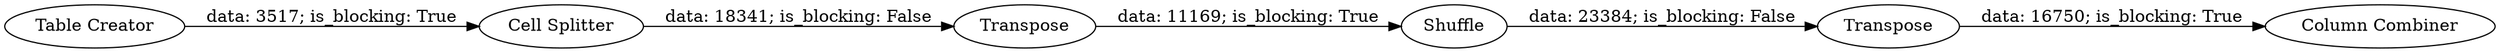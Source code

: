 digraph {
	"3099244010061628285_8" [label=Shuffle]
	"3099244010061628285_9" [label="Column Combiner"]
	"3099244010061628285_1" [label="Table Creator"]
	"3099244010061628285_4" [label=Transpose]
	"3099244010061628285_3" [label="Cell Splitter"]
	"3099244010061628285_7" [label=Transpose]
	"3099244010061628285_8" -> "3099244010061628285_7" [label="data: 23384; is_blocking: False"]
	"3099244010061628285_4" -> "3099244010061628285_8" [label="data: 11169; is_blocking: True"]
	"3099244010061628285_1" -> "3099244010061628285_3" [label="data: 3517; is_blocking: True"]
	"3099244010061628285_7" -> "3099244010061628285_9" [label="data: 16750; is_blocking: True"]
	"3099244010061628285_3" -> "3099244010061628285_4" [label="data: 18341; is_blocking: False"]
	rankdir=LR
}
